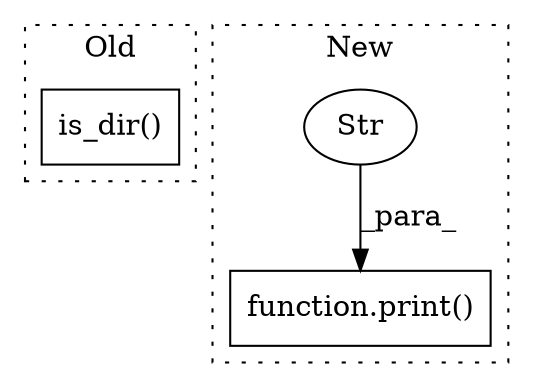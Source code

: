 digraph G {
subgraph cluster0 {
1 [label="is_dir()" a="75" s="6053" l="24" shape="box"];
label = "Old";
style="dotted";
}
subgraph cluster1 {
2 [label="function.print()" a="75" s="7547,7612" l="6,1" shape="box"];
3 [label="Str" a="66" s="7553" l="59" shape="ellipse"];
label = "New";
style="dotted";
}
3 -> 2 [label="_para_"];
}
